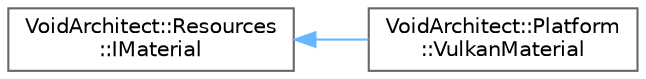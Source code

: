 digraph "Graphical Class Hierarchy"
{
 // LATEX_PDF_SIZE
  bgcolor="transparent";
  edge [fontname=Helvetica,fontsize=10,labelfontname=Helvetica,labelfontsize=10];
  node [fontname=Helvetica,fontsize=10,shape=box,height=0.2,width=0.4];
  rankdir="LR";
  Node0 [id="Node000000",label="VoidArchitect::Resources\l::IMaterial",height=0.2,width=0.4,color="grey40", fillcolor="white", style="filled",URL="$class_void_architect_1_1_resources_1_1_i_material.html",tooltip=" "];
  Node0 -> Node1 [id="edge27_Node000000_Node000001",dir="back",color="steelblue1",style="solid",tooltip=" "];
  Node1 [id="Node000001",label="VoidArchitect::Platform\l::VulkanMaterial",height=0.2,width=0.4,color="grey40", fillcolor="white", style="filled",URL="$class_void_architect_1_1_platform_1_1_vulkan_material.html",tooltip=" "];
}
